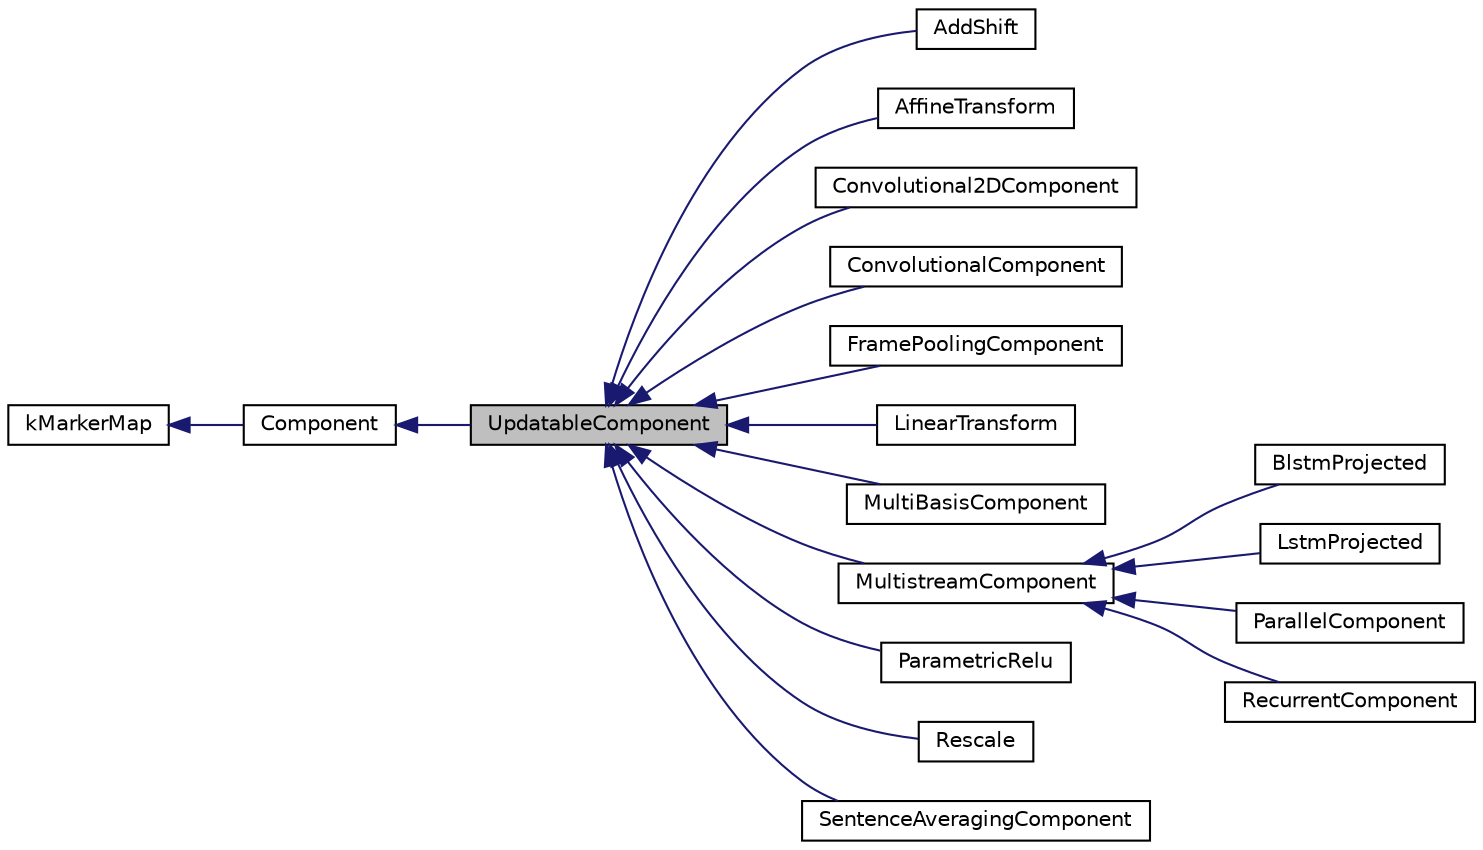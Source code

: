 digraph "UpdatableComponent"
{
  edge [fontname="Helvetica",fontsize="10",labelfontname="Helvetica",labelfontsize="10"];
  node [fontname="Helvetica",fontsize="10",shape=record];
  rankdir="LR";
  Node0 [label="UpdatableComponent",height=0.2,width=0.4,color="black", fillcolor="grey75", style="filled", fontcolor="black"];
  Node1 -> Node0 [dir="back",color="midnightblue",fontsize="10",style="solid",fontname="Helvetica"];
  Node1 [label="Component",height=0.2,width=0.4,color="black", fillcolor="white", style="filled",URL="$structkaldi_1_1nnet1_1_1Component.html",tooltip="Abstract class, building block of the network. "];
  Node2 -> Node1 [dir="back",color="midnightblue",fontsize="10",style="solid",fontname="Helvetica"];
  Node2 [label="kMarkerMap",height=0.2,width=0.4,color="black", fillcolor="white", style="filled",URL="$classkMarkerMap.html"];
  Node0 -> Node3 [dir="back",color="midnightblue",fontsize="10",style="solid",fontname="Helvetica"];
  Node3 [label="AddShift",height=0.2,width=0.4,color="black", fillcolor="white", style="filled",URL="$classkaldi_1_1nnet1_1_1AddShift.html",tooltip="Adds shift to all the lines of the matrix (can be used for global mean normalization) ..."];
  Node0 -> Node4 [dir="back",color="midnightblue",fontsize="10",style="solid",fontname="Helvetica"];
  Node4 [label="AffineTransform",height=0.2,width=0.4,color="black", fillcolor="white", style="filled",URL="$classkaldi_1_1nnet1_1_1AffineTransform.html"];
  Node0 -> Node5 [dir="back",color="midnightblue",fontsize="10",style="solid",fontname="Helvetica"];
  Node5 [label="Convolutional2DComponent",height=0.2,width=0.4,color="black", fillcolor="white", style="filled",URL="$classkaldi_1_1nnet1_1_1Convolutional2DComponent.html",tooltip="Convolutional2DComponent implements convolution over 2-axis (frequency and temporal) (i..."];
  Node0 -> Node6 [dir="back",color="midnightblue",fontsize="10",style="solid",fontname="Helvetica"];
  Node6 [label="ConvolutionalComponent",height=0.2,width=0.4,color="black", fillcolor="white", style="filled",URL="$classkaldi_1_1nnet1_1_1ConvolutionalComponent.html",tooltip="ConvolutionalComponent implements convolution over single axis (i.e. "];
  Node0 -> Node7 [dir="back",color="midnightblue",fontsize="10",style="solid",fontname="Helvetica"];
  Node7 [label="FramePoolingComponent",height=0.2,width=0.4,color="black", fillcolor="white", style="filled",URL="$classkaldi_1_1nnet1_1_1FramePoolingComponent.html",tooltip="FramePoolingComponent : The input/output matrices are split to frames of width &#39;feature_dim_&#39;. "];
  Node0 -> Node8 [dir="back",color="midnightblue",fontsize="10",style="solid",fontname="Helvetica"];
  Node8 [label="LinearTransform",height=0.2,width=0.4,color="black", fillcolor="white", style="filled",URL="$classkaldi_1_1nnet1_1_1LinearTransform.html"];
  Node0 -> Node9 [dir="back",color="midnightblue",fontsize="10",style="solid",fontname="Helvetica"];
  Node9 [label="MultiBasisComponent",height=0.2,width=0.4,color="black", fillcolor="white", style="filled",URL="$classkaldi_1_1nnet1_1_1MultiBasisComponent.html"];
  Node0 -> Node10 [dir="back",color="midnightblue",fontsize="10",style="solid",fontname="Helvetica"];
  Node10 [label="MultistreamComponent",height=0.2,width=0.4,color="black", fillcolor="white", style="filled",URL="$classkaldi_1_1nnet1_1_1MultistreamComponent.html",tooltip="Class MultistreamComponent is an extension of UpdatableComponent for recurrent networks, which are trained with parallel sequences. "];
  Node10 -> Node11 [dir="back",color="midnightblue",fontsize="10",style="solid",fontname="Helvetica"];
  Node11 [label="BlstmProjected",height=0.2,width=0.4,color="black", fillcolor="white", style="filled",URL="$classkaldi_1_1nnet1_1_1BlstmProjected.html"];
  Node10 -> Node12 [dir="back",color="midnightblue",fontsize="10",style="solid",fontname="Helvetica"];
  Node12 [label="LstmProjected",height=0.2,width=0.4,color="black", fillcolor="white", style="filled",URL="$classkaldi_1_1nnet1_1_1LstmProjected.html"];
  Node10 -> Node13 [dir="back",color="midnightblue",fontsize="10",style="solid",fontname="Helvetica"];
  Node13 [label="ParallelComponent",height=0.2,width=0.4,color="black", fillcolor="white", style="filled",URL="$classkaldi_1_1nnet1_1_1ParallelComponent.html"];
  Node10 -> Node14 [dir="back",color="midnightblue",fontsize="10",style="solid",fontname="Helvetica"];
  Node14 [label="RecurrentComponent",height=0.2,width=0.4,color="black", fillcolor="white", style="filled",URL="$classkaldi_1_1nnet1_1_1RecurrentComponent.html",tooltip="Component with recurrent connections, &#39;tanh&#39; non-linearity. "];
  Node0 -> Node15 [dir="back",color="midnightblue",fontsize="10",style="solid",fontname="Helvetica"];
  Node15 [label="ParametricRelu",height=0.2,width=0.4,color="black", fillcolor="white", style="filled",URL="$classkaldi_1_1nnet1_1_1ParametricRelu.html"];
  Node0 -> Node16 [dir="back",color="midnightblue",fontsize="10",style="solid",fontname="Helvetica"];
  Node16 [label="Rescale",height=0.2,width=0.4,color="black", fillcolor="white", style="filled",URL="$classkaldi_1_1nnet1_1_1Rescale.html",tooltip="Rescale the data column-wise by a vector (can be used for global variance normalization) ..."];
  Node0 -> Node17 [dir="back",color="midnightblue",fontsize="10",style="solid",fontname="Helvetica"];
  Node17 [label="SentenceAveragingComponent",height=0.2,width=0.4,color="black", fillcolor="white", style="filled",URL="$classkaldi_1_1nnet1_1_1SentenceAveragingComponent.html",tooltip="Deprecated!!!, keeping it as Katka Zmolikova used it in JSALT 2015. "];
}
